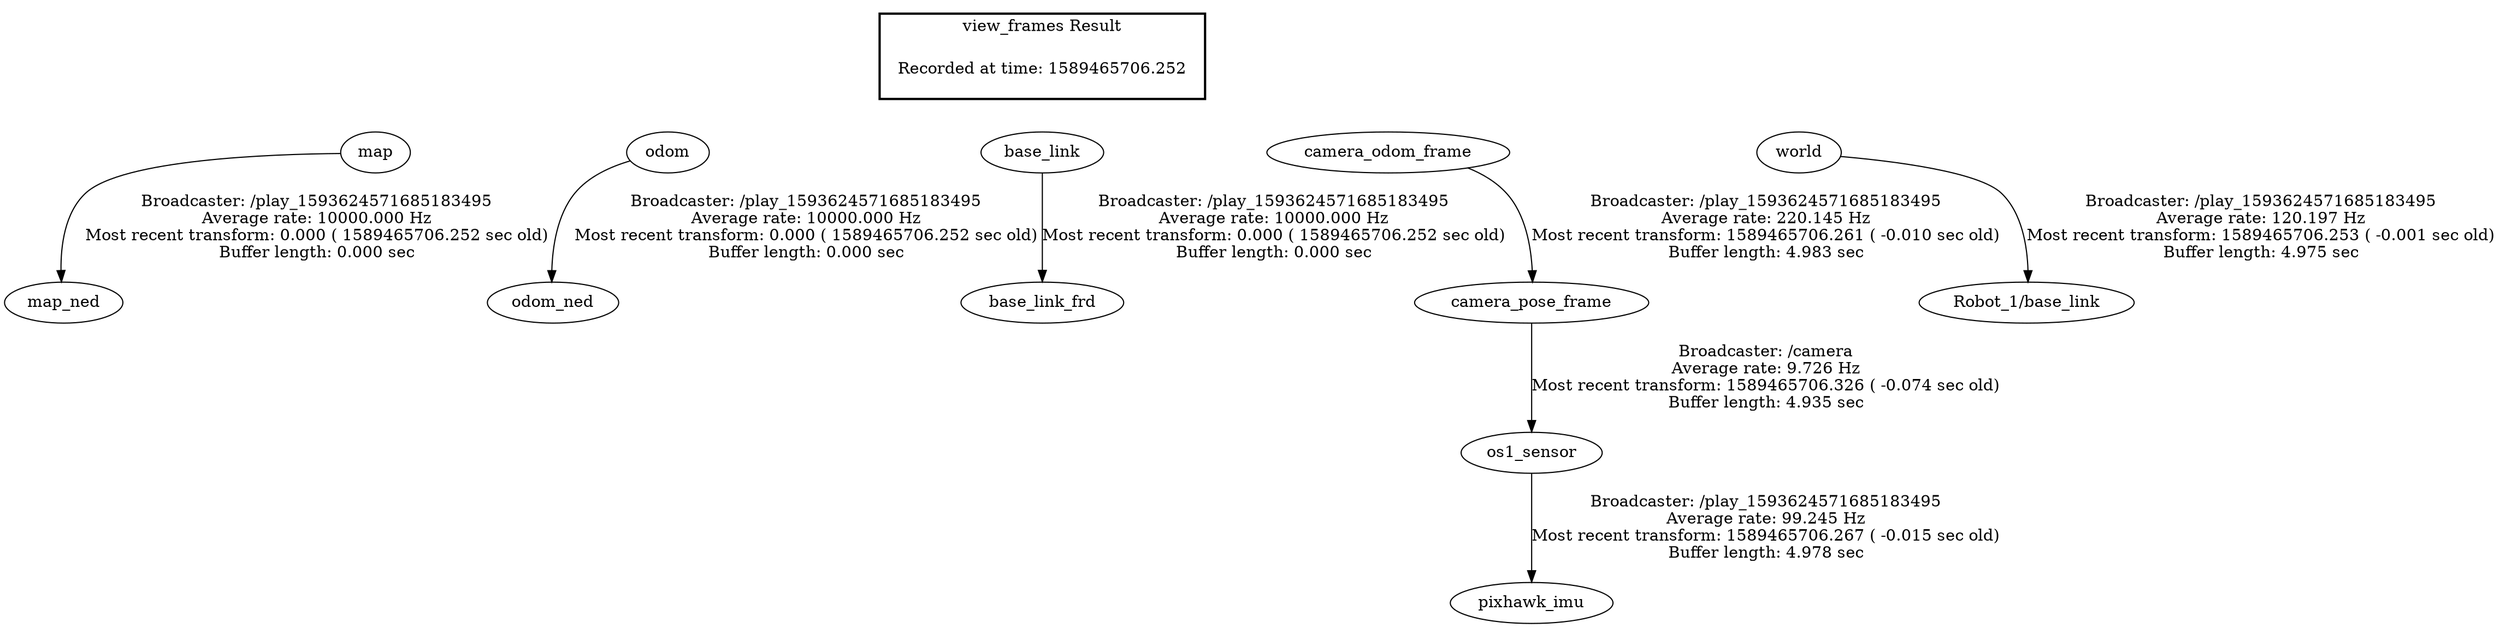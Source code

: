 digraph G {
"map" -> "map_ned"[label="Broadcaster: /play_1593624571685183495\nAverage rate: 10000.000 Hz\nMost recent transform: 0.000 ( 1589465706.252 sec old)\nBuffer length: 0.000 sec\n"];
"odom" -> "odom_ned"[label="Broadcaster: /play_1593624571685183495\nAverage rate: 10000.000 Hz\nMost recent transform: 0.000 ( 1589465706.252 sec old)\nBuffer length: 0.000 sec\n"];
"base_link" -> "base_link_frd"[label="Broadcaster: /play_1593624571685183495\nAverage rate: 10000.000 Hz\nMost recent transform: 0.000 ( 1589465706.252 sec old)\nBuffer length: 0.000 sec\n"];
"camera_odom_frame" -> "camera_pose_frame"[label="Broadcaster: /play_1593624571685183495\nAverage rate: 220.145 Hz\nMost recent transform: 1589465706.261 ( -0.010 sec old)\nBuffer length: 4.983 sec\n"];
"world" -> "Robot_1/base_link"[label="Broadcaster: /play_1593624571685183495\nAverage rate: 120.197 Hz\nMost recent transform: 1589465706.253 ( -0.001 sec old)\nBuffer length: 4.975 sec\n"];
"os1_sensor" -> "pixhawk_imu"[label="Broadcaster: /play_1593624571685183495\nAverage rate: 99.245 Hz\nMost recent transform: 1589465706.267 ( -0.015 sec old)\nBuffer length: 4.978 sec\n"];
"camera_pose_frame" -> "os1_sensor"[label="Broadcaster: /camera\nAverage rate: 9.726 Hz\nMost recent transform: 1589465706.326 ( -0.074 sec old)\nBuffer length: 4.935 sec\n"];
edge [style=invis];
 subgraph cluster_legend { style=bold; color=black; label ="view_frames Result";
"Recorded at time: 1589465706.252"[ shape=plaintext ] ;
 }->"map";
edge [style=invis];
 subgraph cluster_legend { style=bold; color=black; label ="view_frames Result";
"Recorded at time: 1589465706.252"[ shape=plaintext ] ;
 }->"odom";
edge [style=invis];
 subgraph cluster_legend { style=bold; color=black; label ="view_frames Result";
"Recorded at time: 1589465706.252"[ shape=plaintext ] ;
 }->"base_link";
edge [style=invis];
 subgraph cluster_legend { style=bold; color=black; label ="view_frames Result";
"Recorded at time: 1589465706.252"[ shape=plaintext ] ;
 }->"camera_odom_frame";
edge [style=invis];
 subgraph cluster_legend { style=bold; color=black; label ="view_frames Result";
"Recorded at time: 1589465706.252"[ shape=plaintext ] ;
 }->"world";
}